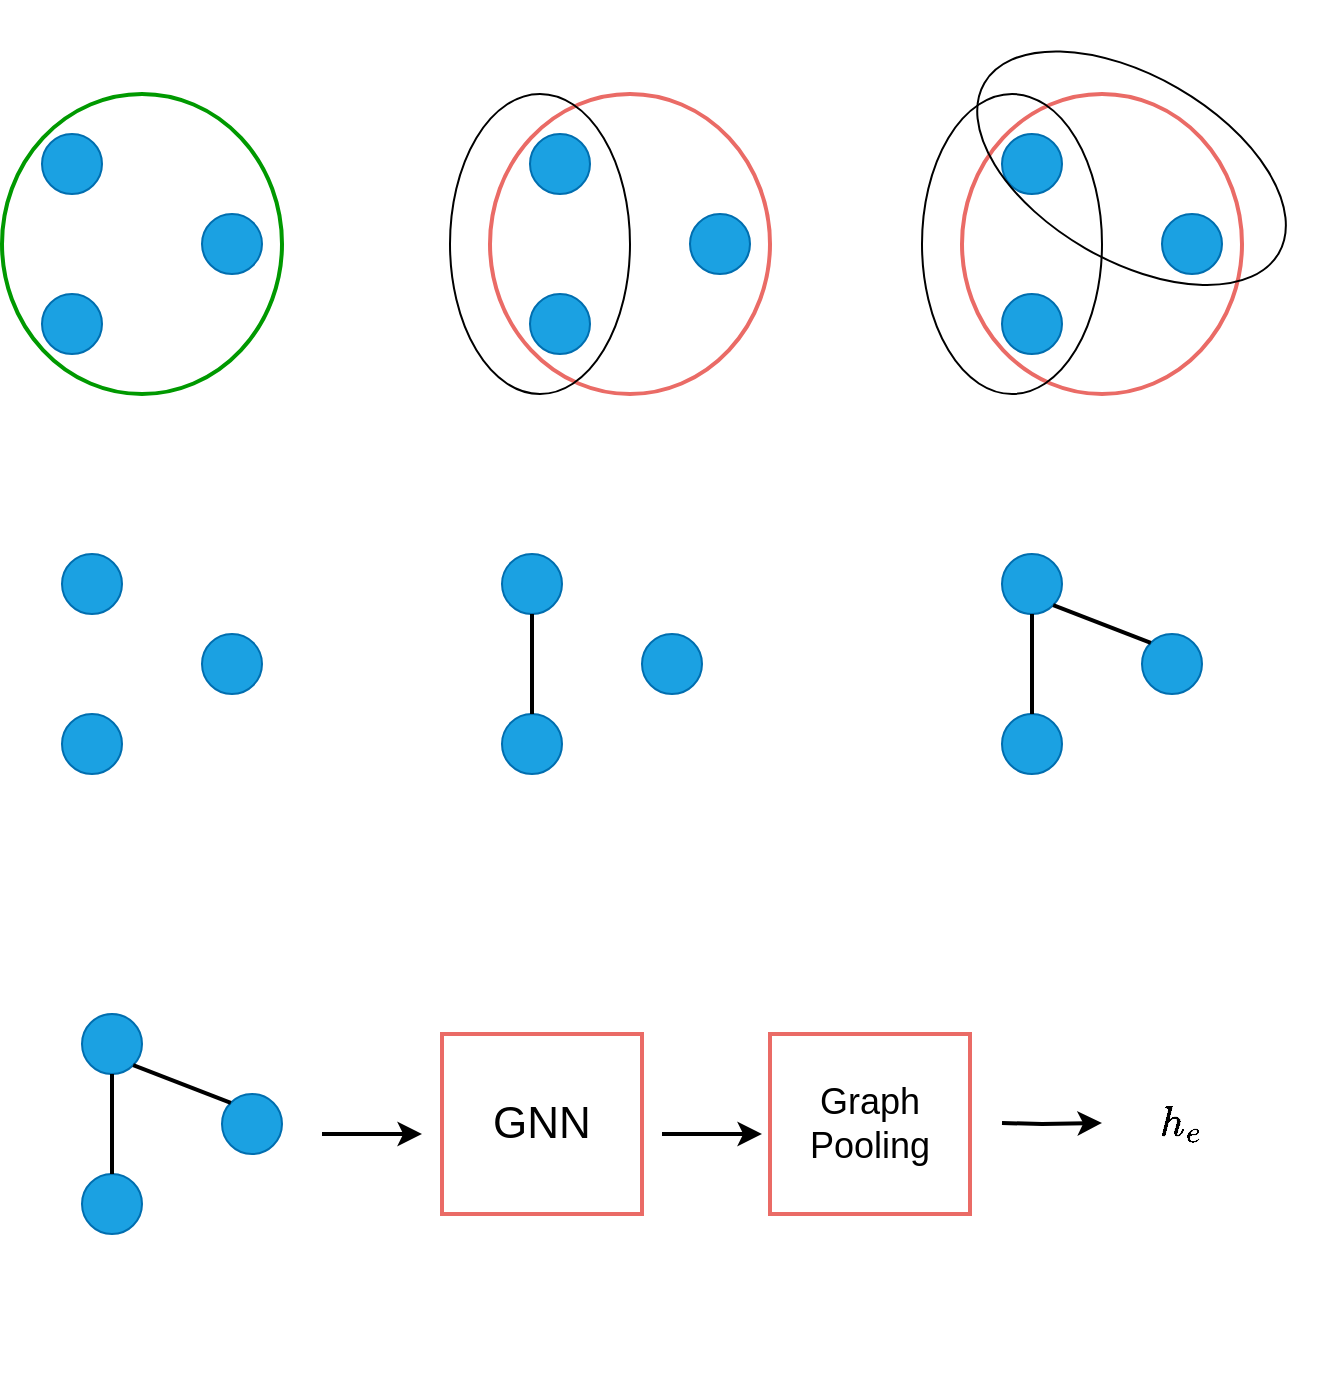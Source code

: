<mxfile version="20.4.0" type="github">
  <diagram id="XPKDcz3jmvRQqg5b9kz9" name="第 1 页">
    <mxGraphModel dx="786" dy="522" grid="1" gridSize="10" guides="1" tooltips="1" connect="1" arrows="1" fold="1" page="1" pageScale="1" pageWidth="827" pageHeight="1169" math="1" shadow="0">
      <root>
        <mxCell id="0" />
        <mxCell id="1" parent="0" />
        <mxCell id="UXXO0kiPecKv-J_DsosJ-23" value="" style="group" vertex="1" connectable="0" parent="1">
          <mxGeometry x="324" y="190" width="160" height="150" as="geometry" />
        </mxCell>
        <mxCell id="UXXO0kiPecKv-J_DsosJ-18" value="" style="ellipse;whiteSpace=wrap;html=1;aspect=fixed;fillColor=#1ba1e2;strokeColor=#006EAF;fontColor=#ffffff;container=0;" vertex="1" parent="UXXO0kiPecKv-J_DsosJ-23">
          <mxGeometry x="40" y="20" width="30" height="30" as="geometry" />
        </mxCell>
        <mxCell id="UXXO0kiPecKv-J_DsosJ-19" value="" style="ellipse;whiteSpace=wrap;html=1;aspect=fixed;fillColor=#1ba1e2;strokeColor=#006EAF;fontColor=#ffffff;container=0;" vertex="1" parent="UXXO0kiPecKv-J_DsosJ-23">
          <mxGeometry x="40" y="100" width="30" height="30" as="geometry" />
        </mxCell>
        <mxCell id="UXXO0kiPecKv-J_DsosJ-20" value="" style="ellipse;whiteSpace=wrap;html=1;aspect=fixed;fillColor=#1ba1e2;strokeColor=#006EAF;fontColor=#ffffff;container=0;" vertex="1" parent="UXXO0kiPecKv-J_DsosJ-23">
          <mxGeometry x="120" y="60" width="30" height="30" as="geometry" />
        </mxCell>
        <mxCell id="UXXO0kiPecKv-J_DsosJ-21" value="" style="ellipse;whiteSpace=wrap;html=1;fillColor=none;container=0;strokeColor=#EA6B66;strokeWidth=2;" vertex="1" parent="UXXO0kiPecKv-J_DsosJ-23">
          <mxGeometry x="20" width="140" height="150" as="geometry" />
        </mxCell>
        <mxCell id="UXXO0kiPecKv-J_DsosJ-22" value="" style="ellipse;whiteSpace=wrap;html=1;fillColor=none;container=0;" vertex="1" parent="UXXO0kiPecKv-J_DsosJ-23">
          <mxGeometry width="90" height="150" as="geometry" />
        </mxCell>
        <mxCell id="UXXO0kiPecKv-J_DsosJ-24" value="" style="group" vertex="1" connectable="0" parent="1">
          <mxGeometry x="560" y="190" width="189.77" height="150" as="geometry" />
        </mxCell>
        <mxCell id="UXXO0kiPecKv-J_DsosJ-25" value="" style="ellipse;whiteSpace=wrap;html=1;aspect=fixed;fillColor=#1ba1e2;strokeColor=#006EAF;fontColor=#ffffff;container=0;" vertex="1" parent="UXXO0kiPecKv-J_DsosJ-24">
          <mxGeometry x="40" y="20" width="30" height="30" as="geometry" />
        </mxCell>
        <mxCell id="UXXO0kiPecKv-J_DsosJ-26" value="" style="ellipse;whiteSpace=wrap;html=1;aspect=fixed;fillColor=#1ba1e2;strokeColor=#006EAF;fontColor=#ffffff;container=0;" vertex="1" parent="UXXO0kiPecKv-J_DsosJ-24">
          <mxGeometry x="40" y="100" width="30" height="30" as="geometry" />
        </mxCell>
        <mxCell id="UXXO0kiPecKv-J_DsosJ-27" value="" style="ellipse;whiteSpace=wrap;html=1;aspect=fixed;fillColor=#1ba1e2;strokeColor=#006EAF;fontColor=#ffffff;container=0;" vertex="1" parent="UXXO0kiPecKv-J_DsosJ-24">
          <mxGeometry x="120" y="60" width="30" height="30" as="geometry" />
        </mxCell>
        <mxCell id="UXXO0kiPecKv-J_DsosJ-28" value="" style="ellipse;whiteSpace=wrap;html=1;fillColor=none;container=0;strokeColor=#EA6B66;strokeWidth=2;" vertex="1" parent="UXXO0kiPecKv-J_DsosJ-24">
          <mxGeometry x="20" width="140" height="150" as="geometry" />
        </mxCell>
        <mxCell id="UXXO0kiPecKv-J_DsosJ-29" value="" style="ellipse;whiteSpace=wrap;html=1;fillColor=none;container=0;" vertex="1" parent="UXXO0kiPecKv-J_DsosJ-24">
          <mxGeometry width="90" height="150" as="geometry" />
        </mxCell>
        <mxCell id="UXXO0kiPecKv-J_DsosJ-30" value="" style="ellipse;whiteSpace=wrap;html=1;fillColor=none;rotation=30;" vertex="1" parent="UXXO0kiPecKv-J_DsosJ-24">
          <mxGeometry x="19.77" y="-9.16" width="170" height="92.5" as="geometry" />
        </mxCell>
        <mxCell id="UXXO0kiPecKv-J_DsosJ-6" value="" style="ellipse;whiteSpace=wrap;html=1;aspect=fixed;fillColor=#1ba1e2;strokeColor=#006EAF;fontColor=#ffffff;container=0;" vertex="1" parent="1">
          <mxGeometry x="120" y="210" width="30" height="30" as="geometry" />
        </mxCell>
        <mxCell id="UXXO0kiPecKv-J_DsosJ-7" value="" style="ellipse;whiteSpace=wrap;html=1;aspect=fixed;fillColor=#1ba1e2;strokeColor=#006EAF;fontColor=#ffffff;container=0;" vertex="1" parent="1">
          <mxGeometry x="120" y="290" width="30" height="30" as="geometry" />
        </mxCell>
        <mxCell id="UXXO0kiPecKv-J_DsosJ-8" value="" style="ellipse;whiteSpace=wrap;html=1;aspect=fixed;fillColor=#1ba1e2;strokeColor=#006EAF;fontColor=#ffffff;container=0;" vertex="1" parent="1">
          <mxGeometry x="200" y="250" width="30" height="30" as="geometry" />
        </mxCell>
        <mxCell id="UXXO0kiPecKv-J_DsosJ-13" value="" style="ellipse;whiteSpace=wrap;html=1;fillColor=none;container=0;strokeColor=#009900;strokeWidth=2;" vertex="1" parent="1">
          <mxGeometry x="100" y="190" width="140" height="150" as="geometry" />
        </mxCell>
        <mxCell id="UXXO0kiPecKv-J_DsosJ-36" value="" style="group" vertex="1" connectable="0" parent="1">
          <mxGeometry x="130" y="420" width="100" height="110" as="geometry" />
        </mxCell>
        <mxCell id="UXXO0kiPecKv-J_DsosJ-33" value="" style="ellipse;whiteSpace=wrap;html=1;aspect=fixed;fillColor=#1ba1e2;strokeColor=#006EAF;fontColor=#ffffff;container=0;" vertex="1" parent="UXXO0kiPecKv-J_DsosJ-36">
          <mxGeometry width="30" height="30" as="geometry" />
        </mxCell>
        <mxCell id="UXXO0kiPecKv-J_DsosJ-34" value="" style="ellipse;whiteSpace=wrap;html=1;aspect=fixed;fillColor=#1ba1e2;strokeColor=#006EAF;fontColor=#ffffff;container=0;" vertex="1" parent="UXXO0kiPecKv-J_DsosJ-36">
          <mxGeometry y="80" width="30" height="30" as="geometry" />
        </mxCell>
        <mxCell id="UXXO0kiPecKv-J_DsosJ-35" value="" style="ellipse;whiteSpace=wrap;html=1;aspect=fixed;fillColor=#1ba1e2;strokeColor=#006EAF;fontColor=#ffffff;container=0;" vertex="1" parent="UXXO0kiPecKv-J_DsosJ-36">
          <mxGeometry x="70" y="40" width="30" height="30" as="geometry" />
        </mxCell>
        <mxCell id="UXXO0kiPecKv-J_DsosJ-37" value="" style="group" vertex="1" connectable="0" parent="1">
          <mxGeometry x="350" y="420" width="100" height="110" as="geometry" />
        </mxCell>
        <mxCell id="UXXO0kiPecKv-J_DsosJ-38" value="" style="ellipse;whiteSpace=wrap;html=1;aspect=fixed;fillColor=#1ba1e2;strokeColor=#006EAF;fontColor=#ffffff;container=0;" vertex="1" parent="UXXO0kiPecKv-J_DsosJ-37">
          <mxGeometry width="30" height="30" as="geometry" />
        </mxCell>
        <mxCell id="UXXO0kiPecKv-J_DsosJ-39" value="" style="ellipse;whiteSpace=wrap;html=1;aspect=fixed;fillColor=#1ba1e2;strokeColor=#006EAF;fontColor=#ffffff;container=0;" vertex="1" parent="UXXO0kiPecKv-J_DsosJ-37">
          <mxGeometry y="80" width="30" height="30" as="geometry" />
        </mxCell>
        <mxCell id="UXXO0kiPecKv-J_DsosJ-40" value="" style="ellipse;whiteSpace=wrap;html=1;aspect=fixed;fillColor=#1ba1e2;strokeColor=#006EAF;fontColor=#ffffff;container=0;" vertex="1" parent="UXXO0kiPecKv-J_DsosJ-37">
          <mxGeometry x="70" y="40" width="30" height="30" as="geometry" />
        </mxCell>
        <mxCell id="UXXO0kiPecKv-J_DsosJ-45" value="" style="endArrow=none;html=1;rounded=0;entryX=0.5;entryY=1;entryDx=0;entryDy=0;exitX=0.5;exitY=0;exitDx=0;exitDy=0;strokeWidth=2;" edge="1" parent="UXXO0kiPecKv-J_DsosJ-37" source="UXXO0kiPecKv-J_DsosJ-39" target="UXXO0kiPecKv-J_DsosJ-38">
          <mxGeometry width="50" height="50" relative="1" as="geometry">
            <mxPoint x="10" y="80" as="sourcePoint" />
            <mxPoint x="30" y="-30" as="targetPoint" />
          </mxGeometry>
        </mxCell>
        <mxCell id="UXXO0kiPecKv-J_DsosJ-41" value="" style="group" vertex="1" connectable="0" parent="1">
          <mxGeometry x="600" y="420" width="100" height="110" as="geometry" />
        </mxCell>
        <mxCell id="UXXO0kiPecKv-J_DsosJ-42" value="" style="ellipse;whiteSpace=wrap;html=1;aspect=fixed;fillColor=#1ba1e2;strokeColor=#006EAF;fontColor=#ffffff;container=0;" vertex="1" parent="UXXO0kiPecKv-J_DsosJ-41">
          <mxGeometry width="30" height="30" as="geometry" />
        </mxCell>
        <mxCell id="UXXO0kiPecKv-J_DsosJ-43" value="" style="ellipse;whiteSpace=wrap;html=1;aspect=fixed;fillColor=#1ba1e2;strokeColor=#006EAF;fontColor=#ffffff;container=0;" vertex="1" parent="UXXO0kiPecKv-J_DsosJ-41">
          <mxGeometry y="80" width="30" height="30" as="geometry" />
        </mxCell>
        <mxCell id="UXXO0kiPecKv-J_DsosJ-44" value="" style="ellipse;whiteSpace=wrap;html=1;aspect=fixed;fillColor=#1ba1e2;strokeColor=#006EAF;fontColor=#ffffff;container=0;" vertex="1" parent="UXXO0kiPecKv-J_DsosJ-41">
          <mxGeometry x="70" y="40" width="30" height="30" as="geometry" />
        </mxCell>
        <mxCell id="UXXO0kiPecKv-J_DsosJ-46" value="" style="endArrow=none;html=1;rounded=0;strokeWidth=2;entryX=0.5;entryY=1;entryDx=0;entryDy=0;exitX=0.5;exitY=0;exitDx=0;exitDy=0;" edge="1" parent="UXXO0kiPecKv-J_DsosJ-41" source="UXXO0kiPecKv-J_DsosJ-43" target="UXXO0kiPecKv-J_DsosJ-42">
          <mxGeometry width="50" height="50" relative="1" as="geometry">
            <mxPoint x="-270" y="20" as="sourcePoint" />
            <mxPoint x="-220" y="-30" as="targetPoint" />
          </mxGeometry>
        </mxCell>
        <mxCell id="UXXO0kiPecKv-J_DsosJ-47" value="" style="endArrow=none;html=1;rounded=0;strokeWidth=2;exitX=0;exitY=0;exitDx=0;exitDy=0;entryX=1;entryY=1;entryDx=0;entryDy=0;" edge="1" parent="UXXO0kiPecKv-J_DsosJ-41" source="UXXO0kiPecKv-J_DsosJ-44" target="UXXO0kiPecKv-J_DsosJ-42">
          <mxGeometry width="50" height="50" relative="1" as="geometry">
            <mxPoint x="25" y="90" as="sourcePoint" />
            <mxPoint x="30" y="30" as="targetPoint" />
          </mxGeometry>
        </mxCell>
        <mxCell id="UXXO0kiPecKv-J_DsosJ-48" value="" style="group" vertex="1" connectable="0" parent="1">
          <mxGeometry x="140" y="650" width="100" height="110" as="geometry" />
        </mxCell>
        <mxCell id="UXXO0kiPecKv-J_DsosJ-49" value="" style="ellipse;whiteSpace=wrap;html=1;aspect=fixed;fillColor=#1ba1e2;strokeColor=#006EAF;fontColor=#ffffff;container=0;" vertex="1" parent="UXXO0kiPecKv-J_DsosJ-48">
          <mxGeometry width="30" height="30" as="geometry" />
        </mxCell>
        <mxCell id="UXXO0kiPecKv-J_DsosJ-50" value="" style="ellipse;whiteSpace=wrap;html=1;aspect=fixed;fillColor=#1ba1e2;strokeColor=#006EAF;fontColor=#ffffff;container=0;" vertex="1" parent="UXXO0kiPecKv-J_DsosJ-48">
          <mxGeometry y="80" width="30" height="30" as="geometry" />
        </mxCell>
        <mxCell id="UXXO0kiPecKv-J_DsosJ-51" value="" style="ellipse;whiteSpace=wrap;html=1;aspect=fixed;fillColor=#1ba1e2;strokeColor=#006EAF;fontColor=#ffffff;container=0;" vertex="1" parent="UXXO0kiPecKv-J_DsosJ-48">
          <mxGeometry x="70" y="40" width="30" height="30" as="geometry" />
        </mxCell>
        <mxCell id="UXXO0kiPecKv-J_DsosJ-52" value="" style="endArrow=none;html=1;rounded=0;strokeWidth=2;entryX=0.5;entryY=1;entryDx=0;entryDy=0;exitX=0.5;exitY=0;exitDx=0;exitDy=0;" edge="1" parent="UXXO0kiPecKv-J_DsosJ-48" source="UXXO0kiPecKv-J_DsosJ-50" target="UXXO0kiPecKv-J_DsosJ-49">
          <mxGeometry width="50" height="50" relative="1" as="geometry">
            <mxPoint x="-270" y="20" as="sourcePoint" />
            <mxPoint x="-220" y="-30" as="targetPoint" />
          </mxGeometry>
        </mxCell>
        <mxCell id="UXXO0kiPecKv-J_DsosJ-53" value="" style="endArrow=none;html=1;rounded=0;strokeWidth=2;exitX=0;exitY=0;exitDx=0;exitDy=0;entryX=1;entryY=1;entryDx=0;entryDy=0;" edge="1" parent="UXXO0kiPecKv-J_DsosJ-48" source="UXXO0kiPecKv-J_DsosJ-51" target="UXXO0kiPecKv-J_DsosJ-49">
          <mxGeometry width="50" height="50" relative="1" as="geometry">
            <mxPoint x="25" y="90" as="sourcePoint" />
            <mxPoint x="30" y="30" as="targetPoint" />
          </mxGeometry>
        </mxCell>
        <mxCell id="UXXO0kiPecKv-J_DsosJ-54" value="&lt;font style=&quot;font-size: 22px;&quot;&gt;GNN&lt;/font&gt;" style="rounded=0;whiteSpace=wrap;html=1;strokeColor=#EA6B66;strokeWidth=2;fillColor=none;" vertex="1" parent="1">
          <mxGeometry x="320" y="660" width="100" height="90" as="geometry" />
        </mxCell>
        <mxCell id="UXXO0kiPecKv-J_DsosJ-55" value="&lt;font style=&quot;font-size: 18px;&quot;&gt;Graph Pooling&lt;/font&gt;" style="rounded=0;whiteSpace=wrap;html=1;strokeColor=#EA6B66;strokeWidth=2;fillColor=none;" vertex="1" parent="1">
          <mxGeometry x="484" y="660" width="100" height="90" as="geometry" />
        </mxCell>
        <mxCell id="UXXO0kiPecKv-J_DsosJ-56" value="" style="endArrow=classic;html=1;rounded=0;strokeWidth=2;" edge="1" parent="1">
          <mxGeometry width="50" height="50" relative="1" as="geometry">
            <mxPoint x="260" y="710" as="sourcePoint" />
            <mxPoint x="310" y="710" as="targetPoint" />
          </mxGeometry>
        </mxCell>
        <mxCell id="UXXO0kiPecKv-J_DsosJ-57" value="" style="endArrow=classic;html=1;rounded=0;strokeWidth=2;" edge="1" parent="1" source="UXXO0kiPecKv-J_DsosJ-54">
          <mxGeometry width="50" height="50" relative="1" as="geometry">
            <mxPoint x="270" y="720" as="sourcePoint" />
            <mxPoint x="320" y="720" as="targetPoint" />
          </mxGeometry>
        </mxCell>
        <mxCell id="UXXO0kiPecKv-J_DsosJ-58" value="" style="endArrow=classic;html=1;rounded=0;strokeWidth=2;" edge="1" parent="1">
          <mxGeometry width="50" height="50" relative="1" as="geometry">
            <mxPoint x="430" y="710" as="sourcePoint" />
            <mxPoint x="480" y="710" as="targetPoint" />
          </mxGeometry>
        </mxCell>
        <mxCell id="UXXO0kiPecKv-J_DsosJ-59" value="" style="endArrow=classic;html=1;rounded=0;strokeWidth=2;" edge="1" parent="1">
          <mxGeometry width="50" height="50" relative="1" as="geometry">
            <mxPoint x="600" y="704.5" as="sourcePoint" />
            <mxPoint x="650" y="704.5" as="targetPoint" />
            <Array as="points">
              <mxPoint x="620" y="705" />
            </Array>
          </mxGeometry>
        </mxCell>
        <mxCell id="UXXO0kiPecKv-J_DsosJ-60" value="`h_e`" style="text;html=1;strokeColor=none;fillColor=none;align=center;verticalAlign=middle;whiteSpace=wrap;rounded=0;strokeWidth=2;fontSize=18;" vertex="1" parent="1">
          <mxGeometry x="660" y="690" width="60" height="30" as="geometry" />
        </mxCell>
        <mxCell id="UXXO0kiPecKv-J_DsosJ-62" value="" style="shape=image;html=1;verticalAlign=top;verticalLabelPosition=bottom;labelBackgroundColor=#ffffff;imageAspect=0;aspect=fixed;image=https://cdn4.iconfinder.com/data/icons/pink_moustache/68_68/3.png;strokeColor=#EA6B66;strokeWidth=2;fontSize=18;fillColor=none;" vertex="1" parent="1">
          <mxGeometry x="336" y="760" width="68" height="68" as="geometry" />
        </mxCell>
      </root>
    </mxGraphModel>
  </diagram>
</mxfile>
